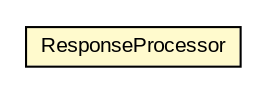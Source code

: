 #!/usr/local/bin/dot
#
# Class diagram 
# Generated by UMLGraph version R5_6-24-gf6e263 (http://www.umlgraph.org/)
#

digraph G {
	edge [fontname="arial",fontsize=10,labelfontname="arial",labelfontsize=10];
	node [fontname="arial",fontsize=10,shape=plaintext];
	nodesep=0.25;
	ranksep=0.5;
	rankdir=LR;
	// io.reinert.requestor.ResponseProcessor
	c10629 [label=<<table title="io.reinert.requestor.ResponseProcessor" border="0" cellborder="1" cellspacing="0" cellpadding="2" port="p" bgcolor="lemonChiffon" href="./ResponseProcessor.html">
		<tr><td><table border="0" cellspacing="0" cellpadding="1">
<tr><td align="center" balign="center"> ResponseProcessor </td></tr>
		</table></td></tr>
		</table>>, URL="./ResponseProcessor.html", fontname="arial", fontcolor="black", fontsize=10.0];
}

